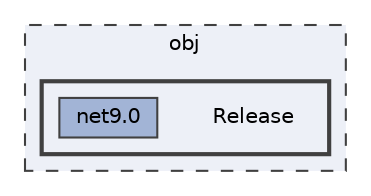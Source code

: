 digraph "obj/Release"
{
 // LATEX_PDF_SIZE
  bgcolor="transparent";
  edge [fontname=Helvetica,fontsize=10,labelfontname=Helvetica,labelfontsize=10];
  node [fontname=Helvetica,fontsize=10,shape=box,height=0.2,width=0.4];
  compound=true
  subgraph clusterdir_43724e81dd40e09f32417973865cdd64 {
    graph [ bgcolor="#edf0f7", pencolor="grey25", label="obj", fontname=Helvetica,fontsize=10 style="filled,dashed", URL="dir_43724e81dd40e09f32417973865cdd64.html",tooltip=""]
  subgraph clusterdir_9fe5cc214b8578ee5b8e153089aca810 {
    graph [ bgcolor="#edf0f7", pencolor="grey25", label="", fontname=Helvetica,fontsize=10 style="filled,bold", URL="dir_9fe5cc214b8578ee5b8e153089aca810.html",tooltip=""]
    dir_9fe5cc214b8578ee5b8e153089aca810 [shape=plaintext, label="Release"];
  dir_45d74bc441eb221bffbee64aa4054eb5 [label="net9.0", fillcolor="#a2b4d6", color="grey25", style="filled", URL="dir_45d74bc441eb221bffbee64aa4054eb5.html",tooltip=""];
  }
  }
}
